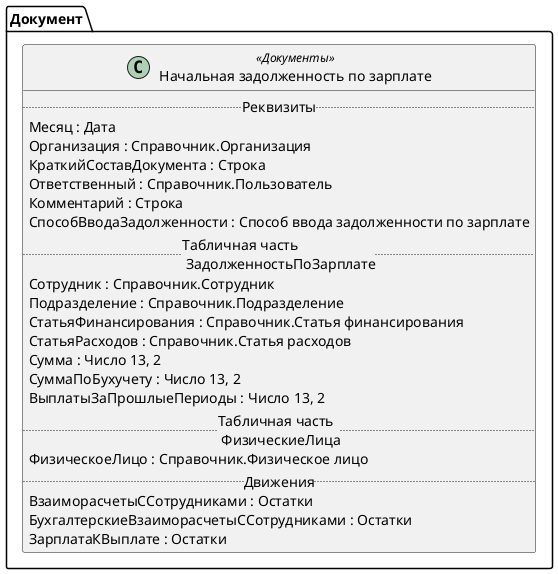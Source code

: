 ﻿@startuml НачальнаяЗадолженностьПоЗарплате
'!include templates.wsd
'..\include templates.wsd
class Документ.НачальнаяЗадолженностьПоЗарплате as "Начальная задолженность по зарплате" <<Документы>>
{
..Реквизиты..
Месяц : Дата
Организация : Справочник.Организация
КраткийСоставДокумента : Строка
Ответственный : Справочник.Пользователь
Комментарий : Строка
СпособВводаЗадолженности : Способ ввода задолженности по зарплате
..Табличная часть \n ЗадолженностьПоЗарплате..
Сотрудник : Справочник.Сотрудник
Подразделение : Справочник.Подразделение
СтатьяФинансирования : Справочник.Статья финансирования
СтатьяРасходов : Справочник.Статья расходов
Сумма : Число 13, 2
СуммаПоБухучету : Число 13, 2
ВыплатыЗаПрошлыеПериоды : Число 13, 2
..Табличная часть \n ФизическиеЛица..
ФизическоеЛицо : Справочник.Физическое лицо
..Движения..
ВзаиморасчетыССотрудниками : Остатки
БухгалтерскиеВзаиморасчетыССотрудниками : Остатки
ЗарплатаКВыплате : Остатки
}
@enduml

